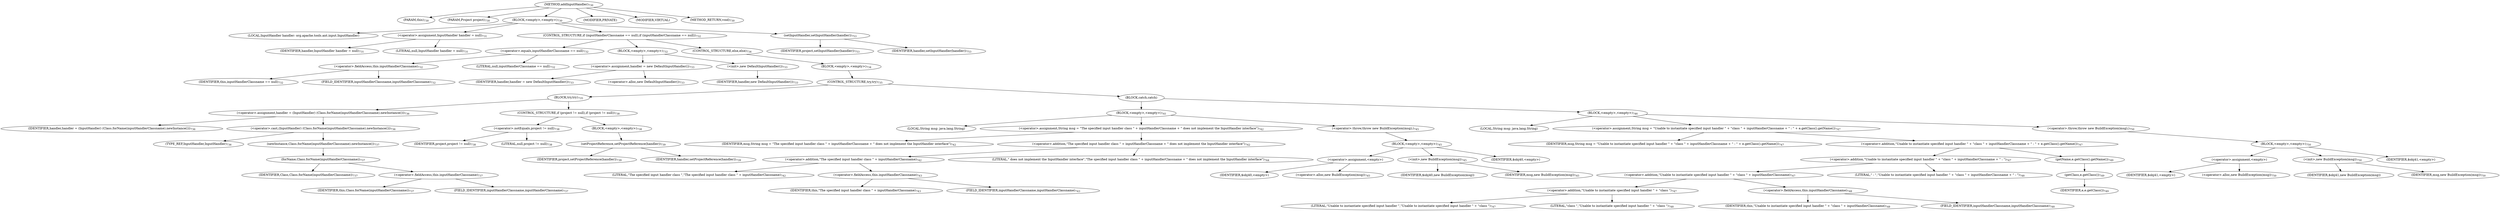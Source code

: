 digraph "addInputHandler" {  
"1793" [label = <(METHOD,addInputHandler)<SUB>730</SUB>> ]
"1794" [label = <(PARAM,this)<SUB>730</SUB>> ]
"1795" [label = <(PARAM,Project project)<SUB>730</SUB>> ]
"1796" [label = <(BLOCK,&lt;empty&gt;,&lt;empty&gt;)<SUB>730</SUB>> ]
"40" [label = <(LOCAL,InputHandler handler: org.apache.tools.ant.input.InputHandler)> ]
"1797" [label = <(&lt;operator&gt;.assignment,InputHandler handler = null)<SUB>731</SUB>> ]
"1798" [label = <(IDENTIFIER,handler,InputHandler handler = null)<SUB>731</SUB>> ]
"1799" [label = <(LITERAL,null,InputHandler handler = null)<SUB>731</SUB>> ]
"1800" [label = <(CONTROL_STRUCTURE,if (inputHandlerClassname == null),if (inputHandlerClassname == null))<SUB>732</SUB>> ]
"1801" [label = <(&lt;operator&gt;.equals,inputHandlerClassname == null)<SUB>732</SUB>> ]
"1802" [label = <(&lt;operator&gt;.fieldAccess,this.inputHandlerClassname)<SUB>732</SUB>> ]
"1803" [label = <(IDENTIFIER,this,inputHandlerClassname == null)<SUB>732</SUB>> ]
"1804" [label = <(FIELD_IDENTIFIER,inputHandlerClassname,inputHandlerClassname)<SUB>732</SUB>> ]
"1805" [label = <(LITERAL,null,inputHandlerClassname == null)<SUB>732</SUB>> ]
"1806" [label = <(BLOCK,&lt;empty&gt;,&lt;empty&gt;)<SUB>732</SUB>> ]
"1807" [label = <(&lt;operator&gt;.assignment,handler = new DefaultInputHandler())<SUB>733</SUB>> ]
"1808" [label = <(IDENTIFIER,handler,handler = new DefaultInputHandler())<SUB>733</SUB>> ]
"1809" [label = <(&lt;operator&gt;.alloc,new DefaultInputHandler())<SUB>733</SUB>> ]
"1810" [label = <(&lt;init&gt;,new DefaultInputHandler())<SUB>733</SUB>> ]
"39" [label = <(IDENTIFIER,handler,new DefaultInputHandler())<SUB>733</SUB>> ]
"1811" [label = <(CONTROL_STRUCTURE,else,else)<SUB>734</SUB>> ]
"1812" [label = <(BLOCK,&lt;empty&gt;,&lt;empty&gt;)<SUB>734</SUB>> ]
"1813" [label = <(CONTROL_STRUCTURE,try,try)<SUB>735</SUB>> ]
"1814" [label = <(BLOCK,try,try)<SUB>735</SUB>> ]
"1815" [label = <(&lt;operator&gt;.assignment,handler = (InputHandler) (Class.forName(inputHandlerClassname).newInstance()))<SUB>736</SUB>> ]
"1816" [label = <(IDENTIFIER,handler,handler = (InputHandler) (Class.forName(inputHandlerClassname).newInstance()))<SUB>736</SUB>> ]
"1817" [label = <(&lt;operator&gt;.cast,(InputHandler) (Class.forName(inputHandlerClassname).newInstance()))<SUB>736</SUB>> ]
"1818" [label = <(TYPE_REF,InputHandler,InputHandler)<SUB>736</SUB>> ]
"1819" [label = <(newInstance,Class.forName(inputHandlerClassname).newInstance())<SUB>737</SUB>> ]
"1820" [label = <(forName,Class.forName(inputHandlerClassname))<SUB>737</SUB>> ]
"1821" [label = <(IDENTIFIER,Class,Class.forName(inputHandlerClassname))<SUB>737</SUB>> ]
"1822" [label = <(&lt;operator&gt;.fieldAccess,this.inputHandlerClassname)<SUB>737</SUB>> ]
"1823" [label = <(IDENTIFIER,this,Class.forName(inputHandlerClassname))<SUB>737</SUB>> ]
"1824" [label = <(FIELD_IDENTIFIER,inputHandlerClassname,inputHandlerClassname)<SUB>737</SUB>> ]
"1825" [label = <(CONTROL_STRUCTURE,if (project != null),if (project != null))<SUB>738</SUB>> ]
"1826" [label = <(&lt;operator&gt;.notEquals,project != null)<SUB>738</SUB>> ]
"1827" [label = <(IDENTIFIER,project,project != null)<SUB>738</SUB>> ]
"1828" [label = <(LITERAL,null,project != null)<SUB>738</SUB>> ]
"1829" [label = <(BLOCK,&lt;empty&gt;,&lt;empty&gt;)<SUB>738</SUB>> ]
"1830" [label = <(setProjectReference,setProjectReference(handler))<SUB>739</SUB>> ]
"1831" [label = <(IDENTIFIER,project,setProjectReference(handler))<SUB>739</SUB>> ]
"1832" [label = <(IDENTIFIER,handler,setProjectReference(handler))<SUB>739</SUB>> ]
"1833" [label = <(BLOCK,catch,catch)> ]
"1834" [label = <(BLOCK,&lt;empty&gt;,&lt;empty&gt;)<SUB>741</SUB>> ]
"1835" [label = <(LOCAL,String msg: java.lang.String)> ]
"1836" [label = <(&lt;operator&gt;.assignment,String msg = &quot;The specified input handler class &quot; + inputHandlerClassname + &quot; does not implement the InputHandler interface&quot;)<SUB>742</SUB>> ]
"1837" [label = <(IDENTIFIER,msg,String msg = &quot;The specified input handler class &quot; + inputHandlerClassname + &quot; does not implement the InputHandler interface&quot;)<SUB>742</SUB>> ]
"1838" [label = <(&lt;operator&gt;.addition,&quot;The specified input handler class &quot; + inputHandlerClassname + &quot; does not implement the InputHandler interface&quot;)<SUB>742</SUB>> ]
"1839" [label = <(&lt;operator&gt;.addition,&quot;The specified input handler class &quot; + inputHandlerClassname)<SUB>742</SUB>> ]
"1840" [label = <(LITERAL,&quot;The specified input handler class &quot;,&quot;The specified input handler class &quot; + inputHandlerClassname)<SUB>742</SUB>> ]
"1841" [label = <(&lt;operator&gt;.fieldAccess,this.inputHandlerClassname)<SUB>743</SUB>> ]
"1842" [label = <(IDENTIFIER,this,&quot;The specified input handler class &quot; + inputHandlerClassname)<SUB>743</SUB>> ]
"1843" [label = <(FIELD_IDENTIFIER,inputHandlerClassname,inputHandlerClassname)<SUB>743</SUB>> ]
"1844" [label = <(LITERAL,&quot; does not implement the InputHandler interface&quot;,&quot;The specified input handler class &quot; + inputHandlerClassname + &quot; does not implement the InputHandler interface&quot;)<SUB>744</SUB>> ]
"1845" [label = <(&lt;operator&gt;.throw,throw new BuildException(msg);)<SUB>745</SUB>> ]
"1846" [label = <(BLOCK,&lt;empty&gt;,&lt;empty&gt;)<SUB>745</SUB>> ]
"1847" [label = <(&lt;operator&gt;.assignment,&lt;empty&gt;)> ]
"1848" [label = <(IDENTIFIER,$obj40,&lt;empty&gt;)> ]
"1849" [label = <(&lt;operator&gt;.alloc,new BuildException(msg))<SUB>745</SUB>> ]
"1850" [label = <(&lt;init&gt;,new BuildException(msg))<SUB>745</SUB>> ]
"1851" [label = <(IDENTIFIER,$obj40,new BuildException(msg))> ]
"1852" [label = <(IDENTIFIER,msg,new BuildException(msg))<SUB>745</SUB>> ]
"1853" [label = <(IDENTIFIER,$obj40,&lt;empty&gt;)> ]
"1854" [label = <(BLOCK,&lt;empty&gt;,&lt;empty&gt;)<SUB>746</SUB>> ]
"1855" [label = <(LOCAL,String msg: java.lang.String)> ]
"1856" [label = <(&lt;operator&gt;.assignment,String msg = &quot;Unable to instantiate specified input handler &quot; + &quot;class &quot; + inputHandlerClassname + &quot; : &quot; + e.getClass().getName())<SUB>747</SUB>> ]
"1857" [label = <(IDENTIFIER,msg,String msg = &quot;Unable to instantiate specified input handler &quot; + &quot;class &quot; + inputHandlerClassname + &quot; : &quot; + e.getClass().getName())<SUB>747</SUB>> ]
"1858" [label = <(&lt;operator&gt;.addition,&quot;Unable to instantiate specified input handler &quot; + &quot;class &quot; + inputHandlerClassname + &quot; : &quot; + e.getClass().getName())<SUB>747</SUB>> ]
"1859" [label = <(&lt;operator&gt;.addition,&quot;Unable to instantiate specified input handler &quot; + &quot;class &quot; + inputHandlerClassname + &quot; : &quot;)<SUB>747</SUB>> ]
"1860" [label = <(&lt;operator&gt;.addition,&quot;Unable to instantiate specified input handler &quot; + &quot;class &quot; + inputHandlerClassname)<SUB>747</SUB>> ]
"1861" [label = <(&lt;operator&gt;.addition,&quot;Unable to instantiate specified input handler &quot; + &quot;class &quot;)<SUB>747</SUB>> ]
"1862" [label = <(LITERAL,&quot;Unable to instantiate specified input handler &quot;,&quot;Unable to instantiate specified input handler &quot; + &quot;class &quot;)<SUB>747</SUB>> ]
"1863" [label = <(LITERAL,&quot;class &quot;,&quot;Unable to instantiate specified input handler &quot; + &quot;class &quot;)<SUB>748</SUB>> ]
"1864" [label = <(&lt;operator&gt;.fieldAccess,this.inputHandlerClassname)<SUB>748</SUB>> ]
"1865" [label = <(IDENTIFIER,this,&quot;Unable to instantiate specified input handler &quot; + &quot;class &quot; + inputHandlerClassname)<SUB>748</SUB>> ]
"1866" [label = <(FIELD_IDENTIFIER,inputHandlerClassname,inputHandlerClassname)<SUB>748</SUB>> ]
"1867" [label = <(LITERAL,&quot; : &quot;,&quot;Unable to instantiate specified input handler &quot; + &quot;class &quot; + inputHandlerClassname + &quot; : &quot;)<SUB>748</SUB>> ]
"1868" [label = <(getName,e.getClass().getName())<SUB>749</SUB>> ]
"1869" [label = <(getClass,e.getClass())<SUB>749</SUB>> ]
"1870" [label = <(IDENTIFIER,e,e.getClass())<SUB>749</SUB>> ]
"1871" [label = <(&lt;operator&gt;.throw,throw new BuildException(msg);)<SUB>750</SUB>> ]
"1872" [label = <(BLOCK,&lt;empty&gt;,&lt;empty&gt;)<SUB>750</SUB>> ]
"1873" [label = <(&lt;operator&gt;.assignment,&lt;empty&gt;)> ]
"1874" [label = <(IDENTIFIER,$obj41,&lt;empty&gt;)> ]
"1875" [label = <(&lt;operator&gt;.alloc,new BuildException(msg))<SUB>750</SUB>> ]
"1876" [label = <(&lt;init&gt;,new BuildException(msg))<SUB>750</SUB>> ]
"1877" [label = <(IDENTIFIER,$obj41,new BuildException(msg))> ]
"1878" [label = <(IDENTIFIER,msg,new BuildException(msg))<SUB>750</SUB>> ]
"1879" [label = <(IDENTIFIER,$obj41,&lt;empty&gt;)> ]
"1880" [label = <(setInputHandler,setInputHandler(handler))<SUB>753</SUB>> ]
"1881" [label = <(IDENTIFIER,project,setInputHandler(handler))<SUB>753</SUB>> ]
"1882" [label = <(IDENTIFIER,handler,setInputHandler(handler))<SUB>753</SUB>> ]
"1883" [label = <(MODIFIER,PRIVATE)> ]
"1884" [label = <(MODIFIER,VIRTUAL)> ]
"1885" [label = <(METHOD_RETURN,void)<SUB>730</SUB>> ]
  "1793" -> "1794" 
  "1793" -> "1795" 
  "1793" -> "1796" 
  "1793" -> "1883" 
  "1793" -> "1884" 
  "1793" -> "1885" 
  "1796" -> "40" 
  "1796" -> "1797" 
  "1796" -> "1800" 
  "1796" -> "1880" 
  "1797" -> "1798" 
  "1797" -> "1799" 
  "1800" -> "1801" 
  "1800" -> "1806" 
  "1800" -> "1811" 
  "1801" -> "1802" 
  "1801" -> "1805" 
  "1802" -> "1803" 
  "1802" -> "1804" 
  "1806" -> "1807" 
  "1806" -> "1810" 
  "1807" -> "1808" 
  "1807" -> "1809" 
  "1810" -> "39" 
  "1811" -> "1812" 
  "1812" -> "1813" 
  "1813" -> "1814" 
  "1813" -> "1833" 
  "1814" -> "1815" 
  "1814" -> "1825" 
  "1815" -> "1816" 
  "1815" -> "1817" 
  "1817" -> "1818" 
  "1817" -> "1819" 
  "1819" -> "1820" 
  "1820" -> "1821" 
  "1820" -> "1822" 
  "1822" -> "1823" 
  "1822" -> "1824" 
  "1825" -> "1826" 
  "1825" -> "1829" 
  "1826" -> "1827" 
  "1826" -> "1828" 
  "1829" -> "1830" 
  "1830" -> "1831" 
  "1830" -> "1832" 
  "1833" -> "1834" 
  "1833" -> "1854" 
  "1834" -> "1835" 
  "1834" -> "1836" 
  "1834" -> "1845" 
  "1836" -> "1837" 
  "1836" -> "1838" 
  "1838" -> "1839" 
  "1838" -> "1844" 
  "1839" -> "1840" 
  "1839" -> "1841" 
  "1841" -> "1842" 
  "1841" -> "1843" 
  "1845" -> "1846" 
  "1846" -> "1847" 
  "1846" -> "1850" 
  "1846" -> "1853" 
  "1847" -> "1848" 
  "1847" -> "1849" 
  "1850" -> "1851" 
  "1850" -> "1852" 
  "1854" -> "1855" 
  "1854" -> "1856" 
  "1854" -> "1871" 
  "1856" -> "1857" 
  "1856" -> "1858" 
  "1858" -> "1859" 
  "1858" -> "1868" 
  "1859" -> "1860" 
  "1859" -> "1867" 
  "1860" -> "1861" 
  "1860" -> "1864" 
  "1861" -> "1862" 
  "1861" -> "1863" 
  "1864" -> "1865" 
  "1864" -> "1866" 
  "1868" -> "1869" 
  "1869" -> "1870" 
  "1871" -> "1872" 
  "1872" -> "1873" 
  "1872" -> "1876" 
  "1872" -> "1879" 
  "1873" -> "1874" 
  "1873" -> "1875" 
  "1876" -> "1877" 
  "1876" -> "1878" 
  "1880" -> "1881" 
  "1880" -> "1882" 
}
